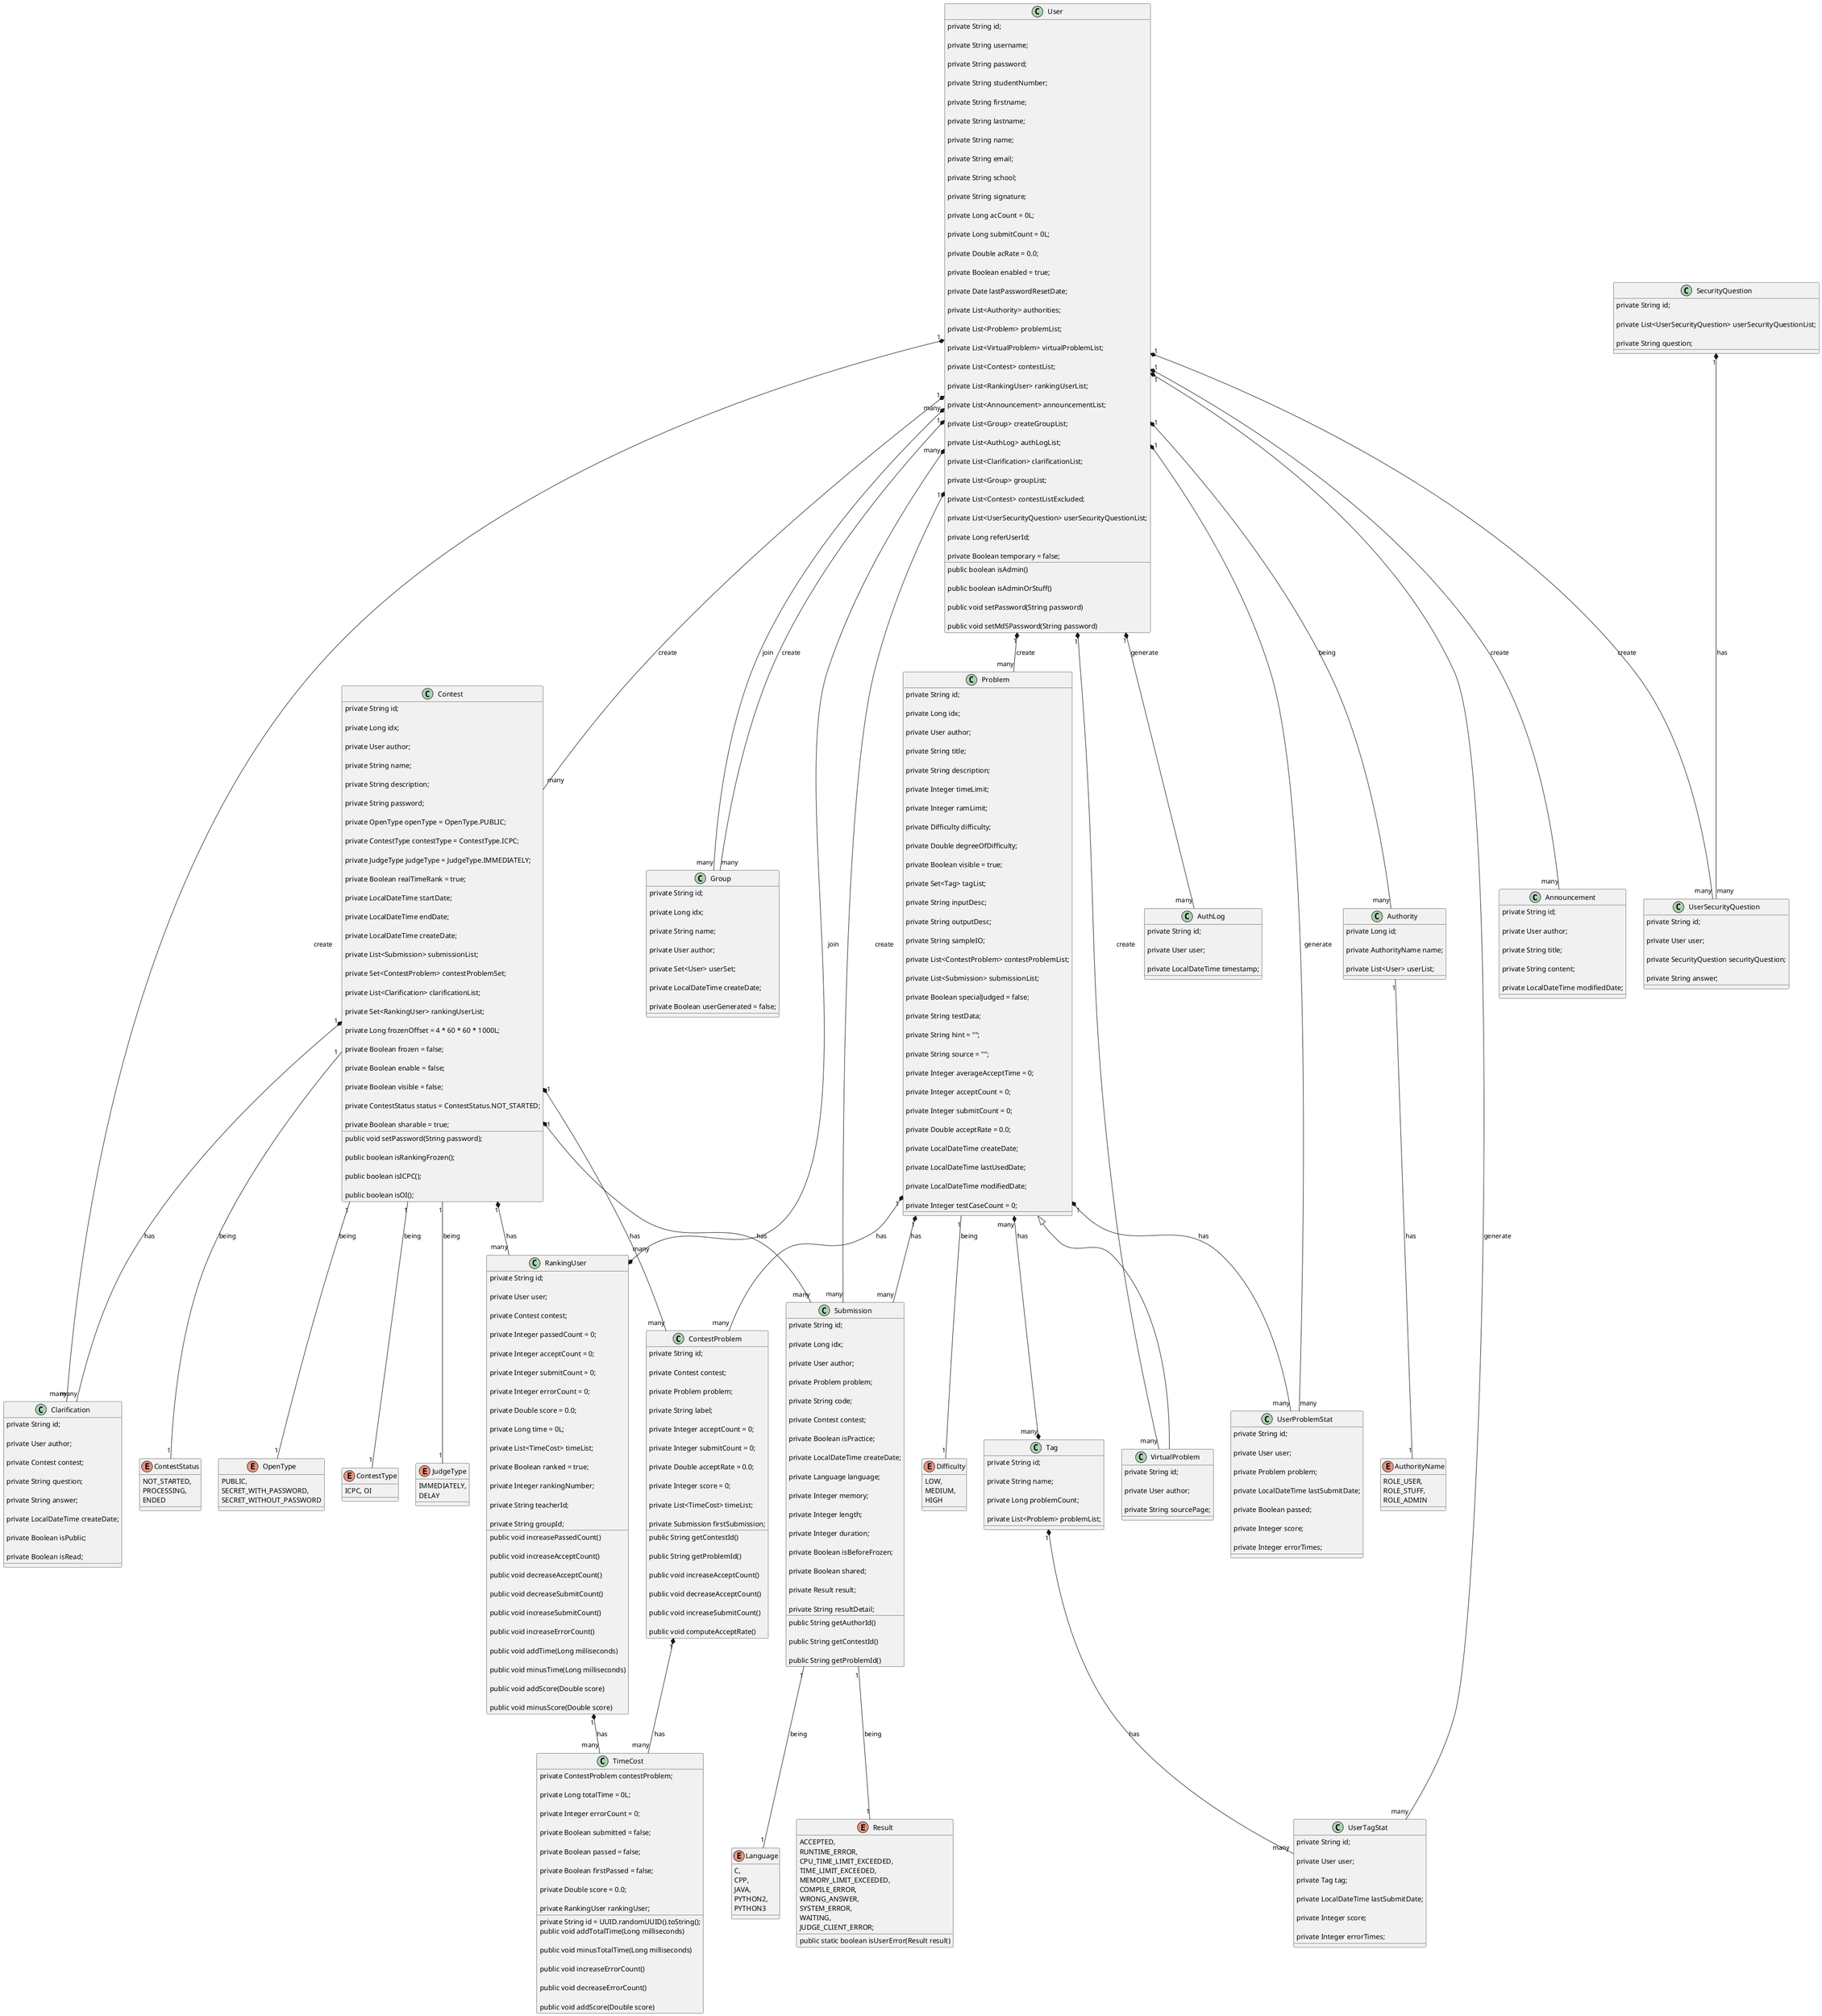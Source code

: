 @startuml

class Announcement {

  private String id;

  private User author;

  private String title;

  private String content;

  private LocalDateTime modifiedDate;
}

class Clarification {

  private String id;

  private User author;

  private Contest contest;

  private String question;

  private String answer;

  private LocalDateTime createDate;

  private Boolean isPublic;

  private Boolean isRead;
}

class Contest {

  private String id;

  private Long idx;

  private User author;

  private String name;

  private String description;

  private String password;

  private OpenType openType = OpenType.PUBLIC;

  private ContestType contestType = ContestType.ICPC;

  private JudgeType judgeType = JudgeType.IMMEDIATELY;

  private Boolean realTimeRank = true;

  private LocalDateTime startDate;

  private LocalDateTime endDate;

  private LocalDateTime createDate;

  private List<Submission> submissionList;

  private Set<ContestProblem> contestProblemSet;

  private List<Clarification> clarificationList;

  private Set<RankingUser> rankingUserList;

  private Long frozenOffset = 4 * 60 * 60 * 1000L;

  private Boolean frozen = false;

  private Boolean enable = false;

  private Boolean visible = false;

  private ContestStatus status = ContestStatus.NOT_STARTED;

  private Boolean sharable = true;

  public void setPassword(String password);

  public boolean isRankingFrozen();

  public boolean isICPC();

  public boolean isOI();
}

class ContestProblem {

  private String id;

  private Contest contest;

  private Problem problem;

  private String label;

  private Integer acceptCount = 0;

  private Integer submitCount = 0;

  private Double acceptRate = 0.0;

  private Integer score = 0;

  private List<TimeCost> timeList;

  private Submission firstSubmission;

  public String getContestId()

  public String getProblemId()

  public void increaseAcceptCount()

  public void decreaseAcceptCount()

  public void increaseSubmitCount()

  public void computeAcceptRate()
}

class Group {

  private String id;

  private Long idx;

  private String name;

  private User author;

  private Set<User> userSet;

  private LocalDateTime createDate;

  private Boolean userGenerated = false;
}

class Problem {

  private String id;

  private Long idx;

  private User author;

  private String title;

  private String description;

  private Integer timeLimit;

  private Integer ramLimit;

  private Difficulty difficulty;

  private Double degreeOfDifficulty;

  private Boolean visible = true;

  private Set<Tag> tagList;

  private String inputDesc;

  private String outputDesc;

  private String sampleIO;

  private List<ContestProblem> contestProblemList;

  private List<Submission> submissionList;

  private Boolean specialJudged = false;

  private String testData;

  private String hint = "";

  private String source = "";

  private Integer averageAcceptTime = 0;

  private Integer acceptCount = 0;

  private Integer submitCount = 0;

  private Double acceptRate = 0.0;

  private LocalDateTime createDate;

  private LocalDateTime lastUsedDate;

  private LocalDateTime modifiedDate;

  private Integer testCaseCount = 0;
}

class RankingUser {

  private String id;

  private User user;

  private Contest contest;

  private Integer passedCount = 0;

  private Integer acceptCount = 0;

  private Integer submitCount = 0;

  private Integer errorCount = 0;

  private Double score = 0.0;

  private Long time = 0L;

  private List<TimeCost> timeList;

  private Boolean ranked = true;

  private Integer rankingNumber;

  private String teacherId;

  private String groupId;

  public void increasePassedCount()

  public void increaseAcceptCount()

  public void decreaseAcceptCount()

  public void decreaseSubmitCount()

  public void increaseSubmitCount()

  public void increaseErrorCount()

  public void addTime(Long milliseconds)

  public void minusTime(Long milliseconds)

  public void addScore(Double score)

  public void minusScore(Double score)
}

class Submission {

  private String id;

  private Long idx;

  private User author;

  private Problem problem;

  private String code;

  private Contest contest;

  private Boolean isPractice;

  private LocalDateTime createDate;

  private Language language;

  private Integer memory;

  private Integer length;

  private Integer duration;

  private Boolean isBeforeFrozen;

  private Boolean shared;

  private Result result;

  private String resultDetail;

  public String getAuthorId()

  public String getContestId()

  public String getProblemId()
}

 class Tag {

  private String id;

  private String name;

  private Long problemCount;

  private List<Problem> problemList;
}

class TimeCost {

  private String id = UUID.randomUUID().toString();

  private ContestProblem contestProblem;

  private Long totalTime = 0L;

  private Integer errorCount = 0;

  private Boolean submitted = false;

  private Boolean passed = false;

  private Boolean firstPassed = false;

  private Double score = 0.0;

  private RankingUser rankingUser;

  public void addTotalTime(Long milliseconds)

  public void minusTotalTime(Long milliseconds)

  public void increaseErrorCount()

  public void decreaseErrorCount()

  public void addScore(Double score)
}

class User {

  private String id;

  private String username;

  private String password;

  private String studentNumber;

  private String firstname;

  private String lastname;

  private String name;

  private String email;

  private String school;

  private String signature;

  private Long acCount = 0L;

  private Long submitCount = 0L;

  private Double acRate = 0.0;

  private Boolean enabled = true;

  private Date lastPasswordResetDate;

  private List<Authority> authorities;

  private List<Problem> problemList;

  private List<VirtualProblem> virtualProblemList;

  private List<Contest> contestList;

  private List<RankingUser> rankingUserList;

  private List<Announcement> announcementList;

  private List<Group> createGroupList;

  private List<AuthLog> authLogList;

  private List<Clarification> clarificationList;

  private List<Group> groupList;

  private List<Contest> contestListExcluded;

  private List<UserSecurityQuestion> userSecurityQuestionList;

  private Long referUserId;

  private Boolean temporary = false;

  public boolean isAdmin()

  public boolean isAdminOrStuff()

  public void setPassword(String password)

  public void setMd5Password(String password)
}

class UserSecurityQuestion {

  private String id;

  private User user;

  private SecurityQuestion securityQuestion;

  private String answer;
}

class VirtualProblem extends Problem {

  private String id;

  private User author;

  private String sourcePage;
}

enum ContestType {
  ICPC, OI
}

enum Difficulty {
  LOW,
  MEDIUM,
  HIGH
}

enum JudgeType {
  IMMEDIATELY,
  DELAY
}

enum ContestStatus {
  NOT_STARTED,
  PROCESSING,
  ENDED
}

enum Language {
  C,
  CPP,
  JAVA,
  PYTHON2,
  PYTHON3
}

enum OpenType {
  PUBLIC,
  SECRET_WITH_PASSWORD,
  SECRET_WITHOUT_PASSWORD
}

enum Result {
  ACCEPTED,
  RUNTIME_ERROR,
  CPU_TIME_LIMIT_EXCEEDED,
  TIME_LIMIT_EXCEEDED,
  MEMORY_LIMIT_EXCEEDED,
  COMPILE_ERROR,
  WRONG_ANSWER,
  SYSTEM_ERROR,
  WAITING,
  JUDGE_CLIENT_ERROR;

  public static boolean isUserError(Result result)
}

class AuthLog {

  private String id;

  private User user;

  private LocalDateTime timestamp;
}

class Authority {

  private Long id;

  private AuthorityName name;

  private List<User> userList;
}

enum AuthorityName {
  ROLE_USER,
  ROLE_STUFF,
  ROLE_ADMIN
}

class SecurityQuestion {

  private String id;

  private List<UserSecurityQuestion> userSecurityQuestionList;

  private String question;
}

class UserProblemStat {

  private String id;

  private User user;

  private Problem problem;

  private LocalDateTime lastSubmitDate;

  private Boolean passed;

  private Integer score;

  private Integer errorTimes;
}

class UserTagStat {

  private String id;

  private User user;

  private Tag tag;

  private LocalDateTime lastSubmitDate;

  private Integer score;

  private Integer errorTimes;
}

User "1" *-- "many" Announcement : create
User "1" *-- "many" Problem : create
User "1" *-- "many" VirtualProblem : create
User "1" *-- "many" Contest : create
User "many" *--* "many" RankingUser : join
User "1" *-- "many" Clarification : create
User "1" *-- "many" Group : create
User "many" *-- "many" Group : join
User "1" *-- "many" Submission : create
User "1" *-- "many" UserSecurityQuestion : create
User "1" *-- "many" AuthLog : generate
User "1" *-- "many" UserProblemStat : generate
User "1" *-- "many" UserTagStat : generate
User "1" *-- "many" Authority: being

Authority "1" -- "1" AuthorityName : has

SecurityQuestion "1" *-- "many" UserSecurityQuestion : has

' contest-user
RankingUser "1" *-- "many" TimeCost : has

Contest "1" *-- "many" RankingUser : has
Contest "1" *-- "many" ContestProblem : has
Contest "1" *-- "many" Submission : has
Contest "1" *-- "many" Clarification : has
Contest "1" -- "1" OpenType : being
Contest "1" -- "1" JudgeType: being
Contest "1" -- "1" ContestType: being
Contest "1" -- "1" ContestStatus: being

' contest-problem
ContestProblem "1" *-- "many" TimeCost : has

Problem "1" *-- "many" Submission : has
Problem "1" -- "1" Difficulty : being
Problem "many" *--* "many" Tag : has
Problem "1" *-- "many" ContestProblem : has
Problem "1" *-- "many" UserProblemStat : has

Submission "1" -- "1" Result : being
Submission "1" -- "1" Language : being

Tag "1" *-- "many" UserTagStat : has




@enduml